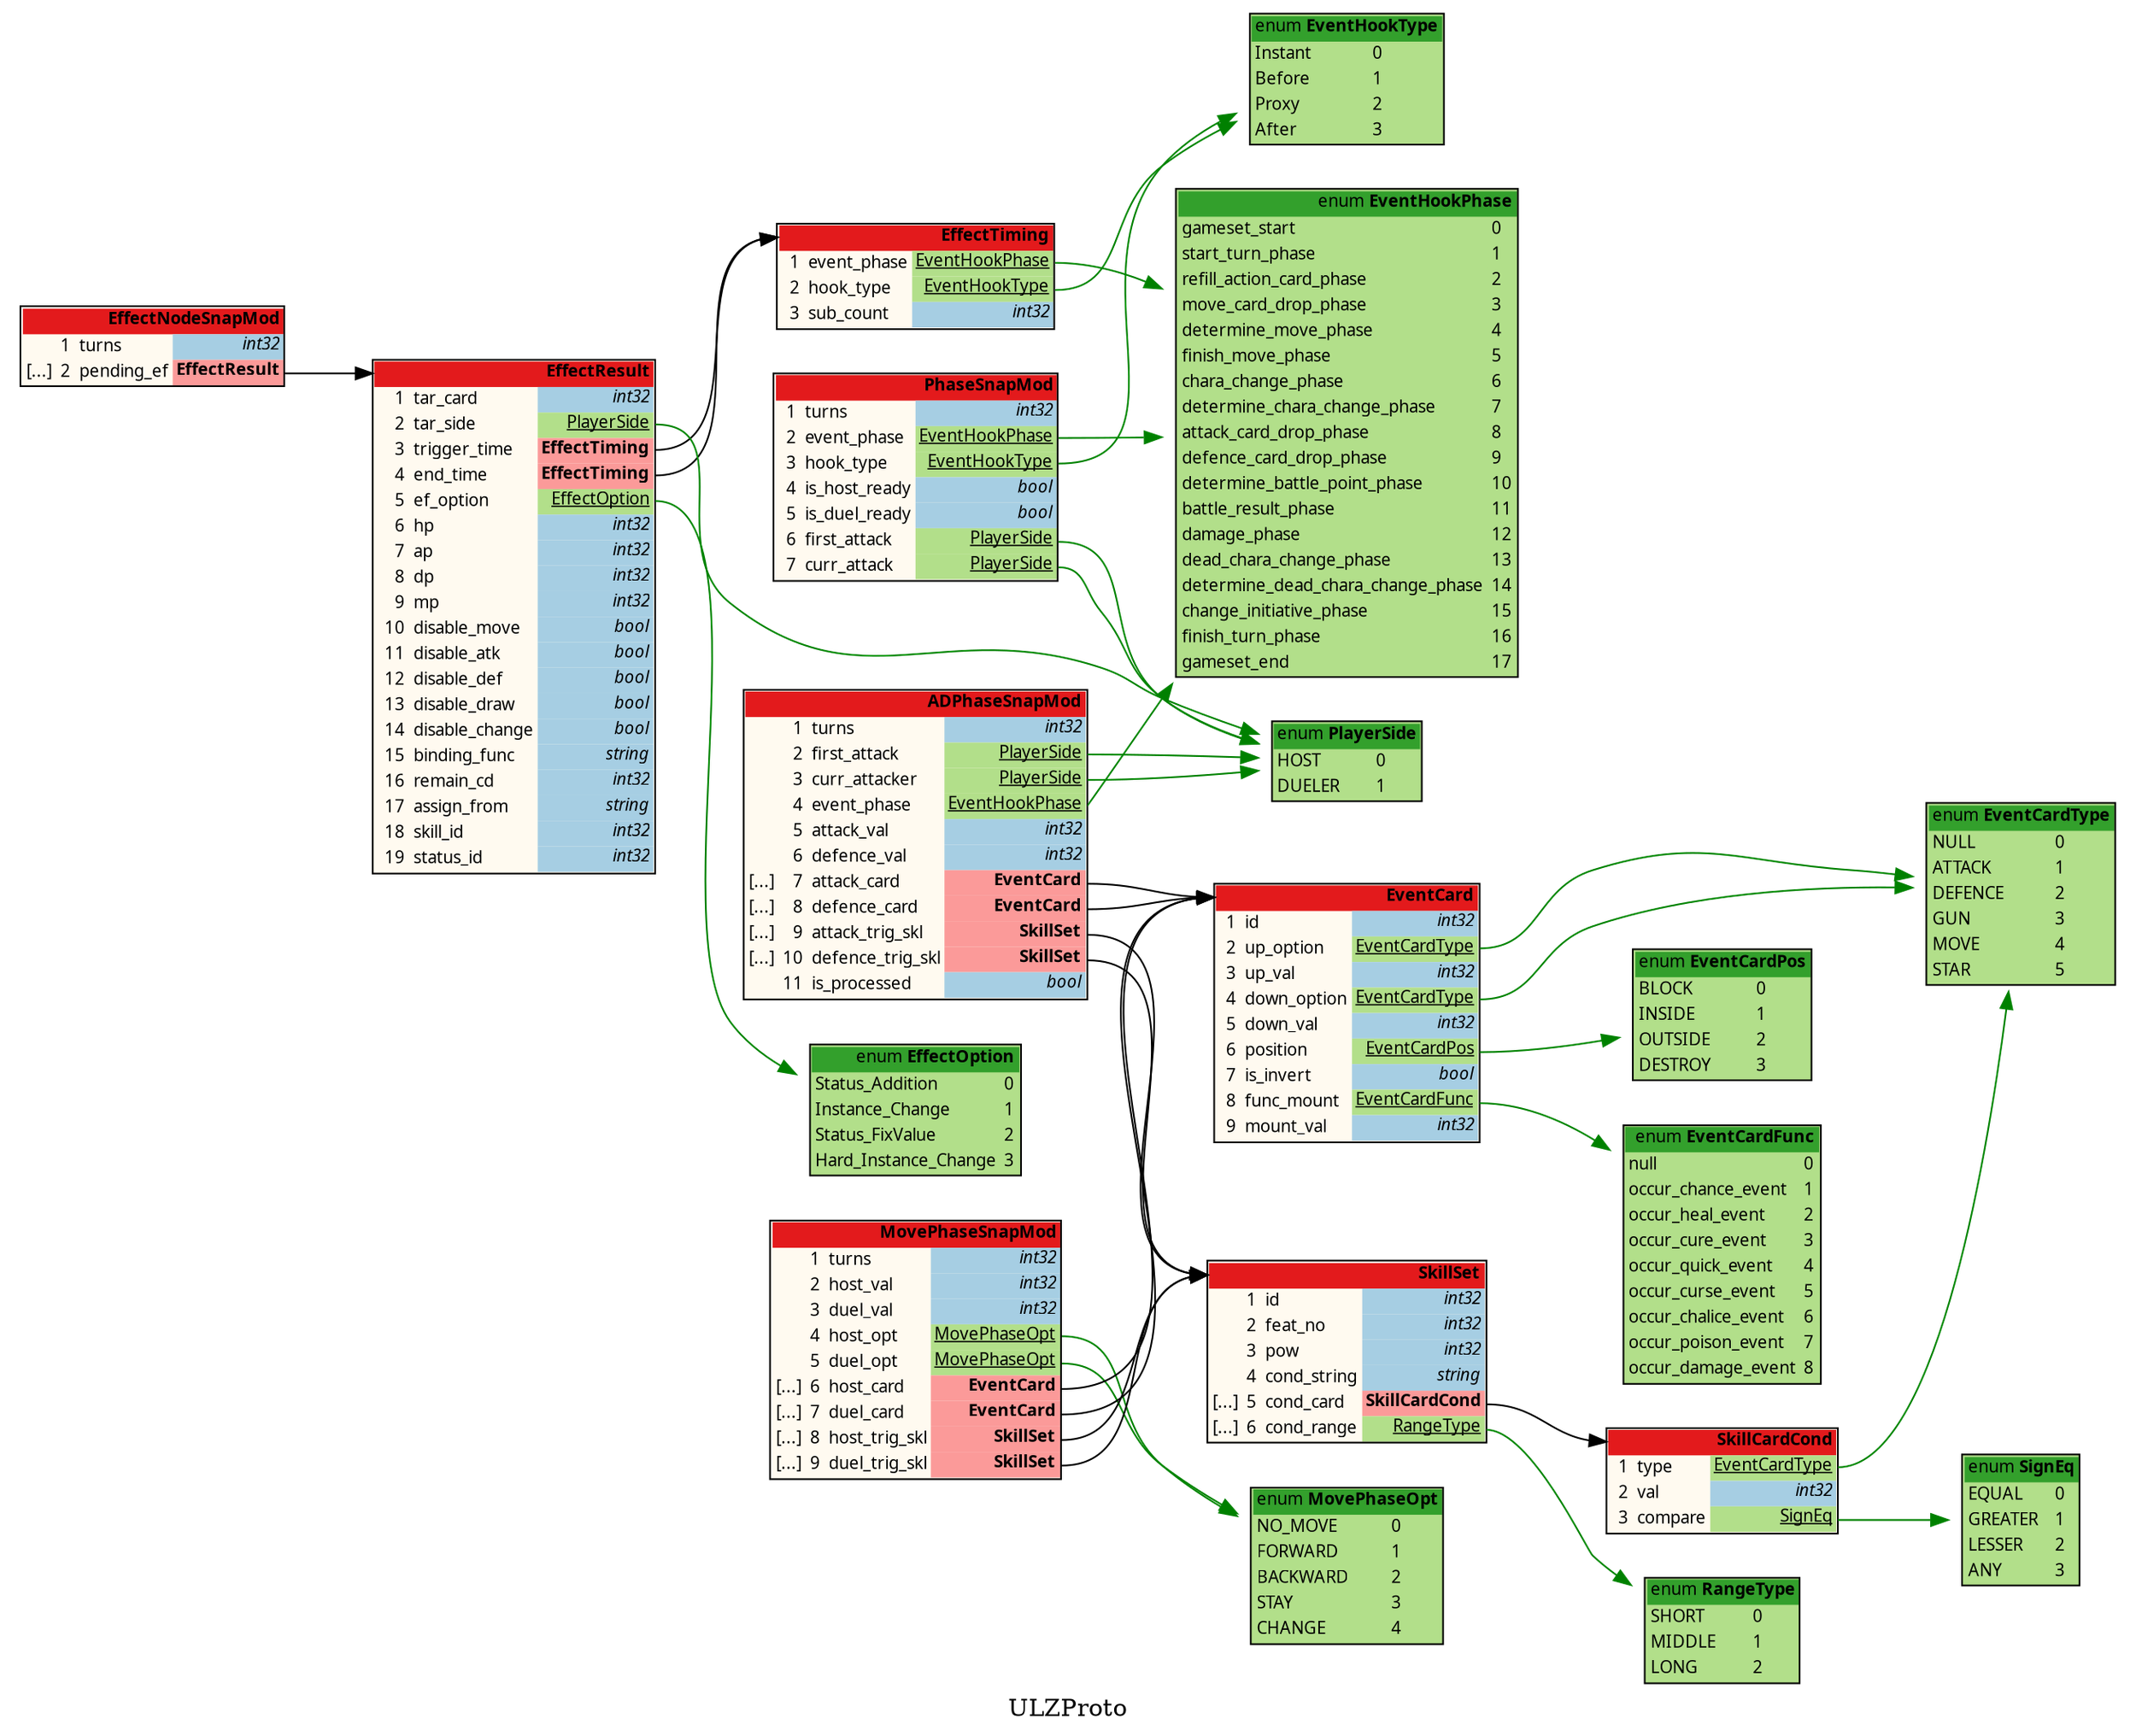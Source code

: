 /*
	do not edit:
	auto-generated by github.com/seamia/protodot
*/
digraph protodot {

	/* package:   ULZProto */
	/* source:    proto\StoreMod.proto */
	/* selection: * */

	rankdir=LR;
	label="ULZProto";
	tooltip="ULZProto";
	bgcolor="transparent"

	node [
		shape=plaintext
		fontsize=10
		fontname="Ubuntu"
	];


	/* ------ nodes ------ */
	Node_Ja_120	[shape=plaintext tooltip="ULZProto.ADPhaseSnapMod" label=<<TABLE BORDER="1" CELLBORDER="0" CELLSPACING="0" BGCOLOR="#fffaf0"><TR><TD COLSPAN="4" PORT="header" BGCOLOR="#e31a1c" ALIGN="right"><b>ADPhaseSnapMod</b></TD></TR><TR><TD ALIGN="right"></TD><TD ALIGN="right">1</TD><TD ALIGN="left">turns</TD><TD BGCOLOR="#a6cee3" PORT="poturns" ALIGN="right" TITLE="int32"><i>int32</i></TD></TR><TR><TD ALIGN="right"></TD><TD ALIGN="right">2</TD><TD ALIGN="left">first_attack</TD><TD BGCOLOR="#b2df8a" PORT="pofirst_attack" ALIGN="right"><u>PlayerSide</u></TD></TR><TR><TD ALIGN="right"></TD><TD ALIGN="right">3</TD><TD ALIGN="left">curr_attacker</TD><TD BGCOLOR="#b2df8a" PORT="pocurr_attacker" ALIGN="right"><u>PlayerSide</u></TD></TR><TR><TD ALIGN="right"></TD><TD ALIGN="right">4</TD><TD ALIGN="left">event_phase</TD><TD BGCOLOR="#b2df8a" PORT="poevent_phase" ALIGN="right"><u>EventHookPhase</u></TD></TR><TR><TD ALIGN="right"></TD><TD ALIGN="right">5</TD><TD ALIGN="left">attack_val</TD><TD BGCOLOR="#a6cee3" PORT="poattack_val" ALIGN="right" TITLE="int32"><i>int32</i></TD></TR><TR><TD ALIGN="right"></TD><TD ALIGN="right">6</TD><TD ALIGN="left">defence_val</TD><TD BGCOLOR="#a6cee3" PORT="podefence_val" ALIGN="right" TITLE="int32"><i>int32</i></TD></TR><TR><TD ALIGN="right">[...]</TD><TD ALIGN="right">7</TD><TD ALIGN="left">attack_card</TD><TD BGCOLOR="#fb9a99" PORT="poattack_card" ALIGN="right"><b>EventCard</b></TD></TR><TR><TD ALIGN="right">[...]</TD><TD ALIGN="right">8</TD><TD ALIGN="left">defence_card</TD><TD BGCOLOR="#fb9a99" PORT="podefence_card" ALIGN="right"><b>EventCard</b></TD></TR><TR><TD ALIGN="right">[...]</TD><TD ALIGN="right">9</TD><TD ALIGN="left">attack_trig_skl</TD><TD BGCOLOR="#fb9a99" PORT="poattack_trig_skl" ALIGN="right"><b>SkillSet</b></TD></TR><TR><TD ALIGN="right">[...]</TD><TD ALIGN="right">10</TD><TD ALIGN="left">defence_trig_skl</TD><TD BGCOLOR="#fb9a99" PORT="podefence_trig_skl" ALIGN="right"><b>SkillSet</b></TD></TR><TR><TD ALIGN="right"></TD><TD ALIGN="right">11</TD><TD ALIGN="left">is_processed</TD><TD BGCOLOR="#a6cee3" PORT="pois_processed" ALIGN="right" TITLE="bool"><i>bool</i></TD></TR></TABLE>>];
	Node_Ja_103	[shape=plaintext tooltip="EventCardType" label=<<TABLE BORDER="1" CELLBORDER="0" CELLSPACING="0" BGCOLOR="#b2df8a"><TR><TD COLSPAN="2" PORT="header" BGCOLOR="#33a02c" ALIGN="right">enum <b>EventCardType</b></TD></TR><TR><TD BGCOLOR="#b2df8a" ALIGN="left">NULL</TD><TD BGCOLOR="#b2df8a" ALIGN="left">0</TD></TR><TR><TD BGCOLOR="#b2df8a" ALIGN="left">ATTACK</TD><TD BGCOLOR="#b2df8a" ALIGN="left">1</TD></TR><TR><TD BGCOLOR="#b2df8a" ALIGN="left">DEFENCE</TD><TD BGCOLOR="#b2df8a" ALIGN="left">2</TD></TR><TR><TD BGCOLOR="#b2df8a" ALIGN="left">GUN</TD><TD BGCOLOR="#b2df8a" ALIGN="left">3</TD></TR><TR><TD BGCOLOR="#b2df8a" ALIGN="left">MOVE</TD><TD BGCOLOR="#b2df8a" ALIGN="left">4</TD></TR><TR><TD BGCOLOR="#b2df8a" ALIGN="left">STAR</TD><TD BGCOLOR="#b2df8a" ALIGN="left">5</TD></TR></TABLE>>];
	Node_Ja_117	[shape=plaintext tooltip="EffectOption" label=<<TABLE BORDER="1" CELLBORDER="0" CELLSPACING="0" BGCOLOR="#b2df8a"><TR><TD COLSPAN="2" PORT="header" BGCOLOR="#33a02c" ALIGN="right">enum <b>EffectOption</b></TD></TR><TR><TD BGCOLOR="#b2df8a" ALIGN="left">Status_Addition</TD><TD BGCOLOR="#b2df8a" ALIGN="left">0</TD></TR><TR><TD BGCOLOR="#b2df8a" ALIGN="left">Instance_Change</TD><TD BGCOLOR="#b2df8a" ALIGN="left">1</TD></TR><TR><TD BGCOLOR="#b2df8a" ALIGN="left">Status_FixValue</TD><TD BGCOLOR="#b2df8a" ALIGN="left">2</TD></TR><TR><TD BGCOLOR="#b2df8a" ALIGN="left">Hard_Instance_Change</TD><TD BGCOLOR="#b2df8a" ALIGN="left">3</TD></TR></TABLE>>];
	Node_Ja_116	[shape=plaintext tooltip="ULZProto.EffectResult" label=<<TABLE BORDER="1" CELLBORDER="0" CELLSPACING="0" BGCOLOR="#fffaf0"><TR><TD COLSPAN="4" PORT="header" BGCOLOR="#e31a1c" ALIGN="right"><b>EffectResult</b></TD></TR><TR><TD ALIGN="right"></TD><TD ALIGN="right">1</TD><TD ALIGN="left">tar_card</TD><TD BGCOLOR="#a6cee3" PORT="potar_card" ALIGN="right" TITLE="int32"><i>int32</i></TD></TR><TR><TD ALIGN="right"></TD><TD ALIGN="right">2</TD><TD ALIGN="left">tar_side</TD><TD BGCOLOR="#b2df8a" PORT="potar_side" ALIGN="right"><u>PlayerSide</u></TD></TR><TR><TD ALIGN="right"></TD><TD ALIGN="right">3</TD><TD ALIGN="left">trigger_time</TD><TD BGCOLOR="#fb9a99" PORT="potrigger_time" ALIGN="right"><b>EffectTiming</b></TD></TR><TR><TD ALIGN="right"></TD><TD ALIGN="right">4</TD><TD ALIGN="left">end_time</TD><TD BGCOLOR="#fb9a99" PORT="poend_time" ALIGN="right"><b>EffectTiming</b></TD></TR><TR><TD ALIGN="right"></TD><TD ALIGN="right">5</TD><TD ALIGN="left">ef_option</TD><TD BGCOLOR="#b2df8a" PORT="poef_option" ALIGN="right"><u>EffectOption</u></TD></TR><TR><TD ALIGN="right"></TD><TD ALIGN="right">6</TD><TD ALIGN="left">hp</TD><TD BGCOLOR="#a6cee3" PORT="pohp" ALIGN="right" TITLE="int32"><i>int32</i></TD></TR><TR><TD ALIGN="right"></TD><TD ALIGN="right">7</TD><TD ALIGN="left">ap</TD><TD BGCOLOR="#a6cee3" PORT="poap" ALIGN="right" TITLE="int32"><i>int32</i></TD></TR><TR><TD ALIGN="right"></TD><TD ALIGN="right">8</TD><TD ALIGN="left">dp</TD><TD BGCOLOR="#a6cee3" PORT="podp" ALIGN="right" TITLE="int32"><i>int32</i></TD></TR><TR><TD ALIGN="right"></TD><TD ALIGN="right">9</TD><TD ALIGN="left">mp</TD><TD BGCOLOR="#a6cee3" PORT="pomp" ALIGN="right" TITLE="int32"><i>int32</i></TD></TR><TR><TD ALIGN="right"></TD><TD ALIGN="right">10</TD><TD ALIGN="left">disable_move</TD><TD BGCOLOR="#a6cee3" PORT="podisable_move" ALIGN="right" TITLE="bool"><i>bool</i></TD></TR><TR><TD ALIGN="right"></TD><TD ALIGN="right">11</TD><TD ALIGN="left">disable_atk</TD><TD BGCOLOR="#a6cee3" PORT="podisable_atk" ALIGN="right" TITLE="bool"><i>bool</i></TD></TR><TR><TD ALIGN="right"></TD><TD ALIGN="right">12</TD><TD ALIGN="left">disable_def</TD><TD BGCOLOR="#a6cee3" PORT="podisable_def" ALIGN="right" TITLE="bool"><i>bool</i></TD></TR><TR><TD ALIGN="right"></TD><TD ALIGN="right">13</TD><TD ALIGN="left">disable_draw</TD><TD BGCOLOR="#a6cee3" PORT="podisable_draw" ALIGN="right" TITLE="bool"><i>bool</i></TD></TR><TR><TD ALIGN="right"></TD><TD ALIGN="right">14</TD><TD ALIGN="left">disable_change</TD><TD BGCOLOR="#a6cee3" PORT="podisable_change" ALIGN="right" TITLE="bool"><i>bool</i></TD></TR><TR><TD ALIGN="right"></TD><TD ALIGN="right">15</TD><TD ALIGN="left">binding_func</TD><TD BGCOLOR="#a6cee3" PORT="pobinding_func" ALIGN="right" TITLE="string"><i>string</i></TD></TR><TR><TD ALIGN="right"></TD><TD ALIGN="right">16</TD><TD ALIGN="left">remain_cd</TD><TD BGCOLOR="#a6cee3" PORT="poremain_cd" ALIGN="right" TITLE="int32"><i>int32</i></TD></TR><TR><TD ALIGN="right"></TD><TD ALIGN="right">17</TD><TD ALIGN="left">assign_from</TD><TD BGCOLOR="#a6cee3" PORT="poassign_from" ALIGN="right" TITLE="string"><i>string</i></TD></TR><TR><TD ALIGN="right"></TD><TD ALIGN="right">18</TD><TD ALIGN="left">skill_id</TD><TD BGCOLOR="#a6cee3" PORT="poskill_id" ALIGN="right" TITLE="int32"><i>int32</i></TD></TR><TR><TD ALIGN="right"></TD><TD ALIGN="right">19</TD><TD ALIGN="left">status_id</TD><TD BGCOLOR="#a6cee3" PORT="postatus_id" ALIGN="right" TITLE="int32"><i>int32</i></TD></TR></TABLE>>];
	Node_Ja_101	[shape=plaintext tooltip="EventHookType" label=<<TABLE BORDER="1" CELLBORDER="0" CELLSPACING="0" BGCOLOR="#b2df8a"><TR><TD COLSPAN="2" PORT="header" BGCOLOR="#33a02c" ALIGN="right">enum <b>EventHookType</b></TD></TR><TR><TD BGCOLOR="#b2df8a" ALIGN="left">Instant</TD><TD BGCOLOR="#b2df8a" ALIGN="left">0</TD></TR><TR><TD BGCOLOR="#b2df8a" ALIGN="left">Before</TD><TD BGCOLOR="#b2df8a" ALIGN="left">1</TD></TR><TR><TD BGCOLOR="#b2df8a" ALIGN="left">Proxy</TD><TD BGCOLOR="#b2df8a" ALIGN="left">2</TD></TR><TR><TD BGCOLOR="#b2df8a" ALIGN="left">After</TD><TD BGCOLOR="#b2df8a" ALIGN="left">3</TD></TR></TABLE>>];
	Node_Ja_104	[shape=plaintext tooltip="EventCardPos" label=<<TABLE BORDER="1" CELLBORDER="0" CELLSPACING="0" BGCOLOR="#b2df8a"><TR><TD COLSPAN="2" PORT="header" BGCOLOR="#33a02c" ALIGN="right">enum <b>EventCardPos</b></TD></TR><TR><TD BGCOLOR="#b2df8a" ALIGN="left">BLOCK</TD><TD BGCOLOR="#b2df8a" ALIGN="left">0</TD></TR><TR><TD BGCOLOR="#b2df8a" ALIGN="left">INSIDE</TD><TD BGCOLOR="#b2df8a" ALIGN="left">1</TD></TR><TR><TD BGCOLOR="#b2df8a" ALIGN="left">OUTSIDE</TD><TD BGCOLOR="#b2df8a" ALIGN="left">2</TD></TR><TR><TD BGCOLOR="#b2df8a" ALIGN="left">DESTROY</TD><TD BGCOLOR="#b2df8a" ALIGN="left">3</TD></TR></TABLE>>];
	Node_Ja_105	[shape=plaintext tooltip="RangeType" label=<<TABLE BORDER="1" CELLBORDER="0" CELLSPACING="0" BGCOLOR="#b2df8a"><TR><TD COLSPAN="2" PORT="header" BGCOLOR="#33a02c" ALIGN="right">enum <b>RangeType</b></TD></TR><TR><TD BGCOLOR="#b2df8a" ALIGN="left">SHORT</TD><TD BGCOLOR="#b2df8a" ALIGN="left">0</TD></TR><TR><TD BGCOLOR="#b2df8a" ALIGN="left">MIDDLE</TD><TD BGCOLOR="#b2df8a" ALIGN="left">1</TD></TR><TR><TD BGCOLOR="#b2df8a" ALIGN="left">LONG</TD><TD BGCOLOR="#b2df8a" ALIGN="left">2</TD></TR></TABLE>>];
	Node_Ja_118	[shape=plaintext tooltip="ULZProto.EffectTiming" label=<<TABLE BORDER="1" CELLBORDER="0" CELLSPACING="0" BGCOLOR="#fffaf0"><TR><TD COLSPAN="4" PORT="header" BGCOLOR="#e31a1c" ALIGN="right"><b>EffectTiming</b></TD></TR><TR><TD ALIGN="right"></TD><TD ALIGN="right">1</TD><TD ALIGN="left">event_phase</TD><TD BGCOLOR="#b2df8a" PORT="poevent_phase" ALIGN="right"><u>EventHookPhase</u></TD></TR><TR><TD ALIGN="right"></TD><TD ALIGN="right">2</TD><TD ALIGN="left">hook_type</TD><TD BGCOLOR="#b2df8a" PORT="pohook_type" ALIGN="right"><u>EventHookType</u></TD></TR><TR><TD ALIGN="right"></TD><TD ALIGN="right">3</TD><TD ALIGN="left">sub_count</TD><TD BGCOLOR="#a6cee3" PORT="posub_count" ALIGN="right" TITLE="int32"><i>int32</i></TD></TR></TABLE>>];
	Node_Ja_122	[shape=plaintext tooltip="ULZProto.PhaseSnapMod" label=<<TABLE BORDER="1" CELLBORDER="0" CELLSPACING="0" BGCOLOR="#fffaf0"><TR><TD COLSPAN="4" PORT="header" BGCOLOR="#e31a1c" ALIGN="right"><b>PhaseSnapMod</b></TD></TR><TR><TD ALIGN="right"></TD><TD ALIGN="right">1</TD><TD ALIGN="left">turns</TD><TD BGCOLOR="#a6cee3" PORT="poturns" ALIGN="right" TITLE="int32"><i>int32</i></TD></TR><TR><TD ALIGN="right"></TD><TD ALIGN="right">2</TD><TD ALIGN="left">event_phase</TD><TD BGCOLOR="#b2df8a" PORT="poevent_phase" ALIGN="right"><u>EventHookPhase</u></TD></TR><TR><TD ALIGN="right"></TD><TD ALIGN="right">3</TD><TD ALIGN="left">hook_type</TD><TD BGCOLOR="#b2df8a" PORT="pohook_type" ALIGN="right"><u>EventHookType</u></TD></TR><TR><TD ALIGN="right"></TD><TD ALIGN="right">4</TD><TD ALIGN="left">is_host_ready</TD><TD BGCOLOR="#a6cee3" PORT="pois_host_ready" ALIGN="right" TITLE="bool"><i>bool</i></TD></TR><TR><TD ALIGN="right"></TD><TD ALIGN="right">5</TD><TD ALIGN="left">is_duel_ready</TD><TD BGCOLOR="#a6cee3" PORT="pois_duel_ready" ALIGN="right" TITLE="bool"><i>bool</i></TD></TR><TR><TD ALIGN="right"></TD><TD ALIGN="right">6</TD><TD ALIGN="left">first_attack</TD><TD BGCOLOR="#b2df8a" PORT="pofirst_attack" ALIGN="right"><u>PlayerSide</u></TD></TR><TR><TD ALIGN="right"></TD><TD ALIGN="right">7</TD><TD ALIGN="left">curr_attack</TD><TD BGCOLOR="#b2df8a" PORT="pocurr_attack" ALIGN="right"><u>PlayerSide</u></TD></TR></TABLE>>];
	Node_Ja_102	[shape=plaintext tooltip="PlayerSide" label=<<TABLE BORDER="1" CELLBORDER="0" CELLSPACING="0" BGCOLOR="#b2df8a"><TR><TD COLSPAN="2" PORT="header" BGCOLOR="#33a02c" ALIGN="right">enum <b>PlayerSide</b></TD></TR><TR><TD BGCOLOR="#b2df8a" ALIGN="left">HOST</TD><TD BGCOLOR="#b2df8a" ALIGN="left">0</TD></TR><TR><TD BGCOLOR="#b2df8a" ALIGN="left">DUELER</TD><TD BGCOLOR="#b2df8a" ALIGN="left">1</TD></TR></TABLE>>];
	Node_Ja_100	[shape=plaintext tooltip="EventHookPhase" label=<<TABLE BORDER="1" CELLBORDER="0" CELLSPACING="0" BGCOLOR="#b2df8a"><TR><TD COLSPAN="2" PORT="header" BGCOLOR="#33a02c" ALIGN="right">enum <b>EventHookPhase</b></TD></TR><TR><TD BGCOLOR="#b2df8a" ALIGN="left">gameset_start</TD><TD BGCOLOR="#b2df8a" ALIGN="left">0</TD></TR><TR><TD BGCOLOR="#b2df8a" ALIGN="left">start_turn_phase</TD><TD BGCOLOR="#b2df8a" ALIGN="left">1</TD></TR><TR><TD BGCOLOR="#b2df8a" ALIGN="left">refill_action_card_phase</TD><TD BGCOLOR="#b2df8a" ALIGN="left">2</TD></TR><TR><TD BGCOLOR="#b2df8a" ALIGN="left">move_card_drop_phase</TD><TD BGCOLOR="#b2df8a" ALIGN="left">3</TD></TR><TR><TD BGCOLOR="#b2df8a" ALIGN="left">determine_move_phase</TD><TD BGCOLOR="#b2df8a" ALIGN="left">4</TD></TR><TR><TD BGCOLOR="#b2df8a" ALIGN="left">finish_move_phase</TD><TD BGCOLOR="#b2df8a" ALIGN="left">5</TD></TR><TR><TD BGCOLOR="#b2df8a" ALIGN="left">chara_change_phase</TD><TD BGCOLOR="#b2df8a" ALIGN="left">6</TD></TR><TR><TD BGCOLOR="#b2df8a" ALIGN="left">determine_chara_change_phase</TD><TD BGCOLOR="#b2df8a" ALIGN="left">7</TD></TR><TR><TD BGCOLOR="#b2df8a" ALIGN="left">attack_card_drop_phase</TD><TD BGCOLOR="#b2df8a" ALIGN="left">8</TD></TR><TR><TD BGCOLOR="#b2df8a" ALIGN="left">defence_card_drop_phase</TD><TD BGCOLOR="#b2df8a" ALIGN="left">9</TD></TR><TR><TD BGCOLOR="#b2df8a" ALIGN="left">determine_battle_point_phase</TD><TD BGCOLOR="#b2df8a" ALIGN="left">10</TD></TR><TR><TD BGCOLOR="#b2df8a" ALIGN="left">battle_result_phase</TD><TD BGCOLOR="#b2df8a" ALIGN="left">11</TD></TR><TR><TD BGCOLOR="#b2df8a" ALIGN="left">damage_phase</TD><TD BGCOLOR="#b2df8a" ALIGN="left">12</TD></TR><TR><TD BGCOLOR="#b2df8a" ALIGN="left">dead_chara_change_phase</TD><TD BGCOLOR="#b2df8a" ALIGN="left">13</TD></TR><TR><TD BGCOLOR="#b2df8a" ALIGN="left">determine_dead_chara_change_phase</TD><TD BGCOLOR="#b2df8a" ALIGN="left">14</TD></TR><TR><TD BGCOLOR="#b2df8a" ALIGN="left">change_initiative_phase</TD><TD BGCOLOR="#b2df8a" ALIGN="left">15</TD></TR><TR><TD BGCOLOR="#b2df8a" ALIGN="left">finish_turn_phase</TD><TD BGCOLOR="#b2df8a" ALIGN="left">16</TD></TR><TR><TD BGCOLOR="#b2df8a" ALIGN="left">gameset_end</TD><TD BGCOLOR="#b2df8a" ALIGN="left">17</TD></TR></TABLE>>];
	Node_Ja_113	[shape=plaintext tooltip="SignEq" label=<<TABLE BORDER="1" CELLBORDER="0" CELLSPACING="0" BGCOLOR="#b2df8a"><TR><TD COLSPAN="2" PORT="header" BGCOLOR="#33a02c" ALIGN="right">enum <b>SignEq</b></TD></TR><TR><TD BGCOLOR="#b2df8a" ALIGN="left">EQUAL</TD><TD BGCOLOR="#b2df8a" ALIGN="left">0</TD></TR><TR><TD BGCOLOR="#b2df8a" ALIGN="left">GREATER</TD><TD BGCOLOR="#b2df8a" ALIGN="left">1</TD></TR><TR><TD BGCOLOR="#b2df8a" ALIGN="left">LESSER</TD><TD BGCOLOR="#b2df8a" ALIGN="left">2</TD></TR><TR><TD BGCOLOR="#b2df8a" ALIGN="left">ANY</TD><TD BGCOLOR="#b2df8a" ALIGN="left">3</TD></TR></TABLE>>];
	Node_Ja_121	[shape=plaintext tooltip="ULZProto.EffectNodeSnapMod" label=<<TABLE BORDER="1" CELLBORDER="0" CELLSPACING="0" BGCOLOR="#fffaf0"><TR><TD COLSPAN="4" PORT="header" BGCOLOR="#e31a1c" ALIGN="right"><b>EffectNodeSnapMod</b></TD></TR><TR><TD ALIGN="right"></TD><TD ALIGN="right">1</TD><TD ALIGN="left">turns</TD><TD BGCOLOR="#a6cee3" PORT="poturns" ALIGN="right" TITLE="int32"><i>int32</i></TD></TR><TR><TD ALIGN="right">[...]</TD><TD ALIGN="right">2</TD><TD ALIGN="left">pending_ef</TD><TD BGCOLOR="#fb9a99" PORT="popending_ef" ALIGN="right"><b>EffectResult</b></TD></TR></TABLE>>];
	Node_Ja_111	[shape=plaintext tooltip="EventCardFunc" label=<<TABLE BORDER="1" CELLBORDER="0" CELLSPACING="0" BGCOLOR="#b2df8a"><TR><TD COLSPAN="2" PORT="header" BGCOLOR="#33a02c" ALIGN="right">enum <b>EventCardFunc</b></TD></TR><TR><TD BGCOLOR="#b2df8a" ALIGN="left">null</TD><TD BGCOLOR="#b2df8a" ALIGN="left">0</TD></TR><TR><TD BGCOLOR="#b2df8a" ALIGN="left">occur_chance_event</TD><TD BGCOLOR="#b2df8a" ALIGN="left">1</TD></TR><TR><TD BGCOLOR="#b2df8a" ALIGN="left">occur_heal_event</TD><TD BGCOLOR="#b2df8a" ALIGN="left">2</TD></TR><TR><TD BGCOLOR="#b2df8a" ALIGN="left">occur_cure_event</TD><TD BGCOLOR="#b2df8a" ALIGN="left">3</TD></TR><TR><TD BGCOLOR="#b2df8a" ALIGN="left">occur_quick_event</TD><TD BGCOLOR="#b2df8a" ALIGN="left">4</TD></TR><TR><TD BGCOLOR="#b2df8a" ALIGN="left">occur_curse_event</TD><TD BGCOLOR="#b2df8a" ALIGN="left">5</TD></TR><TR><TD BGCOLOR="#b2df8a" ALIGN="left">occur_chalice_event</TD><TD BGCOLOR="#b2df8a" ALIGN="left">6</TD></TR><TR><TD BGCOLOR="#b2df8a" ALIGN="left">occur_poison_event</TD><TD BGCOLOR="#b2df8a" ALIGN="left">7</TD></TR><TR><TD BGCOLOR="#b2df8a" ALIGN="left">occur_damage_event</TD><TD BGCOLOR="#b2df8a" ALIGN="left">8</TD></TR></TABLE>>];
	Node_Ja_106	[shape=plaintext tooltip="MovePhaseOpt" label=<<TABLE BORDER="1" CELLBORDER="0" CELLSPACING="0" BGCOLOR="#b2df8a"><TR><TD COLSPAN="2" PORT="header" BGCOLOR="#33a02c" ALIGN="right">enum <b>MovePhaseOpt</b></TD></TR><TR><TD BGCOLOR="#b2df8a" ALIGN="left">NO_MOVE</TD><TD BGCOLOR="#b2df8a" ALIGN="left">0</TD></TR><TR><TD BGCOLOR="#b2df8a" ALIGN="left">FORWARD</TD><TD BGCOLOR="#b2df8a" ALIGN="left">1</TD></TR><TR><TD BGCOLOR="#b2df8a" ALIGN="left">BACKWARD</TD><TD BGCOLOR="#b2df8a" ALIGN="left">2</TD></TR><TR><TD BGCOLOR="#b2df8a" ALIGN="left">STAY</TD><TD BGCOLOR="#b2df8a" ALIGN="left">3</TD></TR><TR><TD BGCOLOR="#b2df8a" ALIGN="left">CHANGE</TD><TD BGCOLOR="#b2df8a" ALIGN="left">4</TD></TR></TABLE>>];
	Node_Ja_114	[shape=plaintext tooltip="ULZProto.SkillCardCond" label=<<TABLE BORDER="1" CELLBORDER="0" CELLSPACING="0" BGCOLOR="#fffaf0"><TR><TD COLSPAN="4" PORT="header" BGCOLOR="#e31a1c" ALIGN="right"><b>SkillCardCond</b></TD></TR><TR><TD ALIGN="right"></TD><TD ALIGN="right">1</TD><TD ALIGN="left">type</TD><TD BGCOLOR="#b2df8a" PORT="potype" ALIGN="right"><u>EventCardType</u></TD></TR><TR><TD ALIGN="right"></TD><TD ALIGN="right">2</TD><TD ALIGN="left">val</TD><TD BGCOLOR="#a6cee3" PORT="poval" ALIGN="right" TITLE="int32"><i>int32</i></TD></TR><TR><TD ALIGN="right"></TD><TD ALIGN="right">3</TD><TD ALIGN="left">compare</TD><TD BGCOLOR="#b2df8a" PORT="pocompare" ALIGN="right"><u>SignEq</u></TD></TR></TABLE>>];
	Node_Ja_119	[shape=plaintext tooltip="ULZProto.MovePhaseSnapMod" label=<<TABLE BORDER="1" CELLBORDER="0" CELLSPACING="0" BGCOLOR="#fffaf0"><TR><TD COLSPAN="4" PORT="header" BGCOLOR="#e31a1c" ALIGN="right"><b>MovePhaseSnapMod</b></TD></TR><TR><TD ALIGN="right"></TD><TD ALIGN="right">1</TD><TD ALIGN="left">turns</TD><TD BGCOLOR="#a6cee3" PORT="poturns" ALIGN="right" TITLE="int32"><i>int32</i></TD></TR><TR><TD ALIGN="right"></TD><TD ALIGN="right">2</TD><TD ALIGN="left">host_val</TD><TD BGCOLOR="#a6cee3" PORT="pohost_val" ALIGN="right" TITLE="int32"><i>int32</i></TD></TR><TR><TD ALIGN="right"></TD><TD ALIGN="right">3</TD><TD ALIGN="left">duel_val</TD><TD BGCOLOR="#a6cee3" PORT="poduel_val" ALIGN="right" TITLE="int32"><i>int32</i></TD></TR><TR><TD ALIGN="right"></TD><TD ALIGN="right">4</TD><TD ALIGN="left">host_opt</TD><TD BGCOLOR="#b2df8a" PORT="pohost_opt" ALIGN="right"><u>MovePhaseOpt</u></TD></TR><TR><TD ALIGN="right"></TD><TD ALIGN="right">5</TD><TD ALIGN="left">duel_opt</TD><TD BGCOLOR="#b2df8a" PORT="poduel_opt" ALIGN="right"><u>MovePhaseOpt</u></TD></TR><TR><TD ALIGN="right">[...]</TD><TD ALIGN="right">6</TD><TD ALIGN="left">host_card</TD><TD BGCOLOR="#fb9a99" PORT="pohost_card" ALIGN="right"><b>EventCard</b></TD></TR><TR><TD ALIGN="right">[...]</TD><TD ALIGN="right">7</TD><TD ALIGN="left">duel_card</TD><TD BGCOLOR="#fb9a99" PORT="poduel_card" ALIGN="right"><b>EventCard</b></TD></TR><TR><TD ALIGN="right">[...]</TD><TD ALIGN="right">8</TD><TD ALIGN="left">host_trig_skl</TD><TD BGCOLOR="#fb9a99" PORT="pohost_trig_skl" ALIGN="right"><b>SkillSet</b></TD></TR><TR><TD ALIGN="right">[...]</TD><TD ALIGN="right">9</TD><TD ALIGN="left">duel_trig_skl</TD><TD BGCOLOR="#fb9a99" PORT="poduel_trig_skl" ALIGN="right"><b>SkillSet</b></TD></TR></TABLE>>];
	Node_Ja_110	[shape=plaintext tooltip="ULZProto.EventCard" label=<<TABLE BORDER="1" CELLBORDER="0" CELLSPACING="0" BGCOLOR="#fffaf0"><TR><TD COLSPAN="4" PORT="header" BGCOLOR="#e31a1c" ALIGN="right"><b>EventCard</b></TD></TR><TR><TD ALIGN="right"></TD><TD ALIGN="right">1</TD><TD ALIGN="left">id</TD><TD BGCOLOR="#a6cee3" PORT="poid" ALIGN="right" TITLE="int32"><i>int32</i></TD></TR><TR><TD ALIGN="right"></TD><TD ALIGN="right">2</TD><TD ALIGN="left">up_option</TD><TD BGCOLOR="#b2df8a" PORT="poup_option" ALIGN="right"><u>EventCardType</u></TD></TR><TR><TD ALIGN="right"></TD><TD ALIGN="right">3</TD><TD ALIGN="left">up_val</TD><TD BGCOLOR="#a6cee3" PORT="poup_val" ALIGN="right" TITLE="int32"><i>int32</i></TD></TR><TR><TD ALIGN="right"></TD><TD ALIGN="right">4</TD><TD ALIGN="left">down_option</TD><TD BGCOLOR="#b2df8a" PORT="podown_option" ALIGN="right"><u>EventCardType</u></TD></TR><TR><TD ALIGN="right"></TD><TD ALIGN="right">5</TD><TD ALIGN="left">down_val</TD><TD BGCOLOR="#a6cee3" PORT="podown_val" ALIGN="right" TITLE="int32"><i>int32</i></TD></TR><TR><TD ALIGN="right"></TD><TD ALIGN="right">6</TD><TD ALIGN="left">position</TD><TD BGCOLOR="#b2df8a" PORT="poposition" ALIGN="right"><u>EventCardPos</u></TD></TR><TR><TD ALIGN="right"></TD><TD ALIGN="right">7</TD><TD ALIGN="left">is_invert</TD><TD BGCOLOR="#a6cee3" PORT="pois_invert" ALIGN="right" TITLE="bool"><i>bool</i></TD></TR><TR><TD ALIGN="right"></TD><TD ALIGN="right">8</TD><TD ALIGN="left">func_mount</TD><TD BGCOLOR="#b2df8a" PORT="pofunc_mount" ALIGN="right"><u>EventCardFunc</u></TD></TR><TR><TD ALIGN="right"></TD><TD ALIGN="right">9</TD><TD ALIGN="left">mount_val</TD><TD BGCOLOR="#a6cee3" PORT="pomount_val" ALIGN="right" TITLE="int32"><i>int32</i></TD></TR></TABLE>>];
	Node_Ja_112	[shape=plaintext tooltip="ULZProto.SkillSet" label=<<TABLE BORDER="1" CELLBORDER="0" CELLSPACING="0" BGCOLOR="#fffaf0"><TR><TD COLSPAN="4" PORT="header" BGCOLOR="#e31a1c" ALIGN="right"><b>SkillSet</b></TD></TR><TR><TD ALIGN="right"></TD><TD ALIGN="right">1</TD><TD ALIGN="left">id</TD><TD BGCOLOR="#a6cee3" PORT="poid" ALIGN="right" TITLE="int32"><i>int32</i></TD></TR><TR><TD ALIGN="right"></TD><TD ALIGN="right">2</TD><TD ALIGN="left">feat_no</TD><TD BGCOLOR="#a6cee3" PORT="pofeat_no" ALIGN="right" TITLE="int32"><i>int32</i></TD></TR><TR><TD ALIGN="right"></TD><TD ALIGN="right">3</TD><TD ALIGN="left">pow</TD><TD BGCOLOR="#a6cee3" PORT="popow" ALIGN="right" TITLE="int32"><i>int32</i></TD></TR><TR><TD ALIGN="right"></TD><TD ALIGN="right">4</TD><TD ALIGN="left">cond_string</TD><TD BGCOLOR="#a6cee3" PORT="pocond_string" ALIGN="right" TITLE="string"><i>string</i></TD></TR><TR><TD ALIGN="right">[...]</TD><TD ALIGN="right">5</TD><TD ALIGN="left">cond_card</TD><TD BGCOLOR="#fb9a99" PORT="pocond_card" ALIGN="right"><b>SkillCardCond</b></TD></TR><TR><TD ALIGN="right">[...]</TD><TD ALIGN="right">6</TD><TD ALIGN="left">cond_range</TD><TD BGCOLOR="#b2df8a" PORT="pocond_range" ALIGN="right"><u>RangeType</u></TD></TR></TABLE>>];

	/* ------ connections ------ */
	Node_Ja_122:pocurr_attack:e	-> Node_Ja_102 [color="#008000" tooltip="Ja_122 --> Ja_102"];
	Node_Ja_122:pofirst_attack:e	-> Node_Ja_102 [color="#008000" tooltip="Ja_122 --> Ja_102"];
	Node_Ja_119:pohost_card:e	-> Node_Ja_110:header [color="#000000" tooltip="Ja_119 --> Ja_110"];
	Node_Ja_110:poposition:e	-> Node_Ja_104 [color="#008000" tooltip="Ja_110 --> Ja_104"];
	Node_Ja_116:potar_side:e	-> Node_Ja_102 [color="#008000" tooltip="Ja_116 --> Ja_102"];
	Node_Ja_116:poef_option:e	-> Node_Ja_117 [color="#008000" tooltip="Ja_116 --> Ja_117"];
	Node_Ja_120:pocurr_attacker:e	-> Node_Ja_102 [color="#008000" tooltip="Ja_120 --> Ja_102"];
	Node_Ja_119:pohost_trig_skl:e	-> Node_Ja_112:header [color="#000000" tooltip="Ja_119 --> Ja_112"];
	Node_Ja_119:poduel_card:e	-> Node_Ja_110:header [color="#000000" tooltip="Ja_119 --> Ja_110"];
	Node_Ja_119:poduel_trig_skl:e	-> Node_Ja_112:header [color="#000000" tooltip="Ja_119 --> Ja_112"];
	Node_Ja_110:poup_option:e	-> Node_Ja_103 [color="#008000" tooltip="Ja_110 --> Ja_103"];
	Node_Ja_114:pocompare:e	-> Node_Ja_113 [color="#008000" tooltip="Ja_114 --> Ja_113"];
	Node_Ja_119:poduel_opt:e	-> Node_Ja_106 [color="#008000" tooltip="Ja_119 --> Ja_106"];
	Node_Ja_116:poend_time:e	-> Node_Ja_118:header [color="#000000" tooltip="Ja_116 --> Ja_118"];
	Node_Ja_120:pofirst_attack:e	-> Node_Ja_102 [color="#008000" tooltip="Ja_120 --> Ja_102"];
	Node_Ja_120:podefence_trig_skl:e	-> Node_Ja_112:header [color="#000000" tooltip="Ja_120 --> Ja_112"];
	Node_Ja_122:pohook_type:e	-> Node_Ja_101 [color="#008000" tooltip="Ja_122 --> Ja_101"];
	Node_Ja_119:pohost_opt:e	-> Node_Ja_106 [color="#008000" tooltip="Ja_119 --> Ja_106"];
	Node_Ja_110:pofunc_mount:e	-> Node_Ja_111 [color="#008000" tooltip="Ja_110 --> Ja_111"];
	Node_Ja_112:pocond_card:e	-> Node_Ja_114:header [color="#000000" tooltip="Ja_112 --> Ja_114"];
	Node_Ja_114:potype:e	-> Node_Ja_103 [color="#008000" tooltip="Ja_114 --> Ja_103"];
	Node_Ja_112:pocond_range:e	-> Node_Ja_105 [color="#008000" tooltip="Ja_112 --> Ja_105"];
	Node_Ja_118:pohook_type:e	-> Node_Ja_101 [color="#008000" tooltip="Ja_118 --> Ja_101"];
	Node_Ja_120:poevent_phase:e	-> Node_Ja_100 [color="#008000" tooltip="Ja_120 --> Ja_100"];
	Node_Ja_120:podefence_card:e	-> Node_Ja_110:header [color="#000000" tooltip="Ja_120 --> Ja_110"];
	Node_Ja_120:poattack_trig_skl:e	-> Node_Ja_112:header [color="#000000" tooltip="Ja_120 --> Ja_112"];
	Node_Ja_121:popending_ef:e	-> Node_Ja_116:header [color="#000000" tooltip="Ja_121 --> Ja_116"];
	Node_Ja_110:podown_option:e	-> Node_Ja_103 [color="#008000" tooltip="Ja_110 --> Ja_103"];
	Node_Ja_116:potrigger_time:e	-> Node_Ja_118:header [color="#000000" tooltip="Ja_116 --> Ja_118"];
	Node_Ja_120:poattack_card:e	-> Node_Ja_110:header [color="#000000" tooltip="Ja_120 --> Ja_110"];
	Node_Ja_122:poevent_phase:e	-> Node_Ja_100 [color="#008000" tooltip="Ja_122 --> Ja_100"];
	Node_Ja_118:poevent_phase:e	-> Node_Ja_100 [color="#008000" tooltip="Ja_118 --> Ja_100"];

	/* generated by github.com/seamia/protodot on Wednesday, 13-May-20 14:36:39 CST */
}
